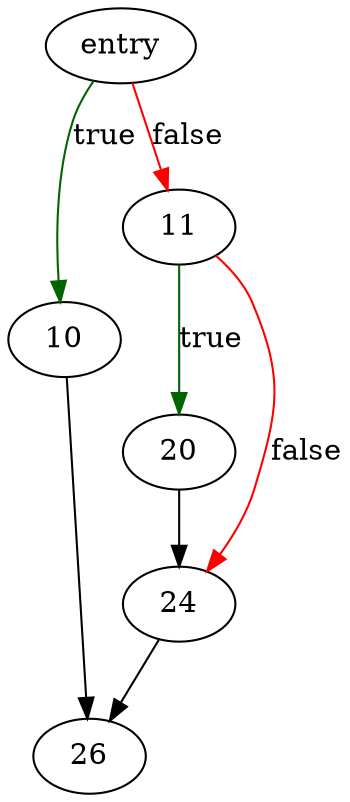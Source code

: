 digraph "sqlite3DbStrDup" {
	// Node definitions.
	2 [label=entry];
	10;
	11;
	20;
	24;
	26;

	// Edge definitions.
	2 -> 10 [
		color=darkgreen
		label=true
	];
	2 -> 11 [
		color=red
		label=false
	];
	10 -> 26;
	11 -> 20 [
		color=darkgreen
		label=true
	];
	11 -> 24 [
		color=red
		label=false
	];
	20 -> 24;
	24 -> 26;
}